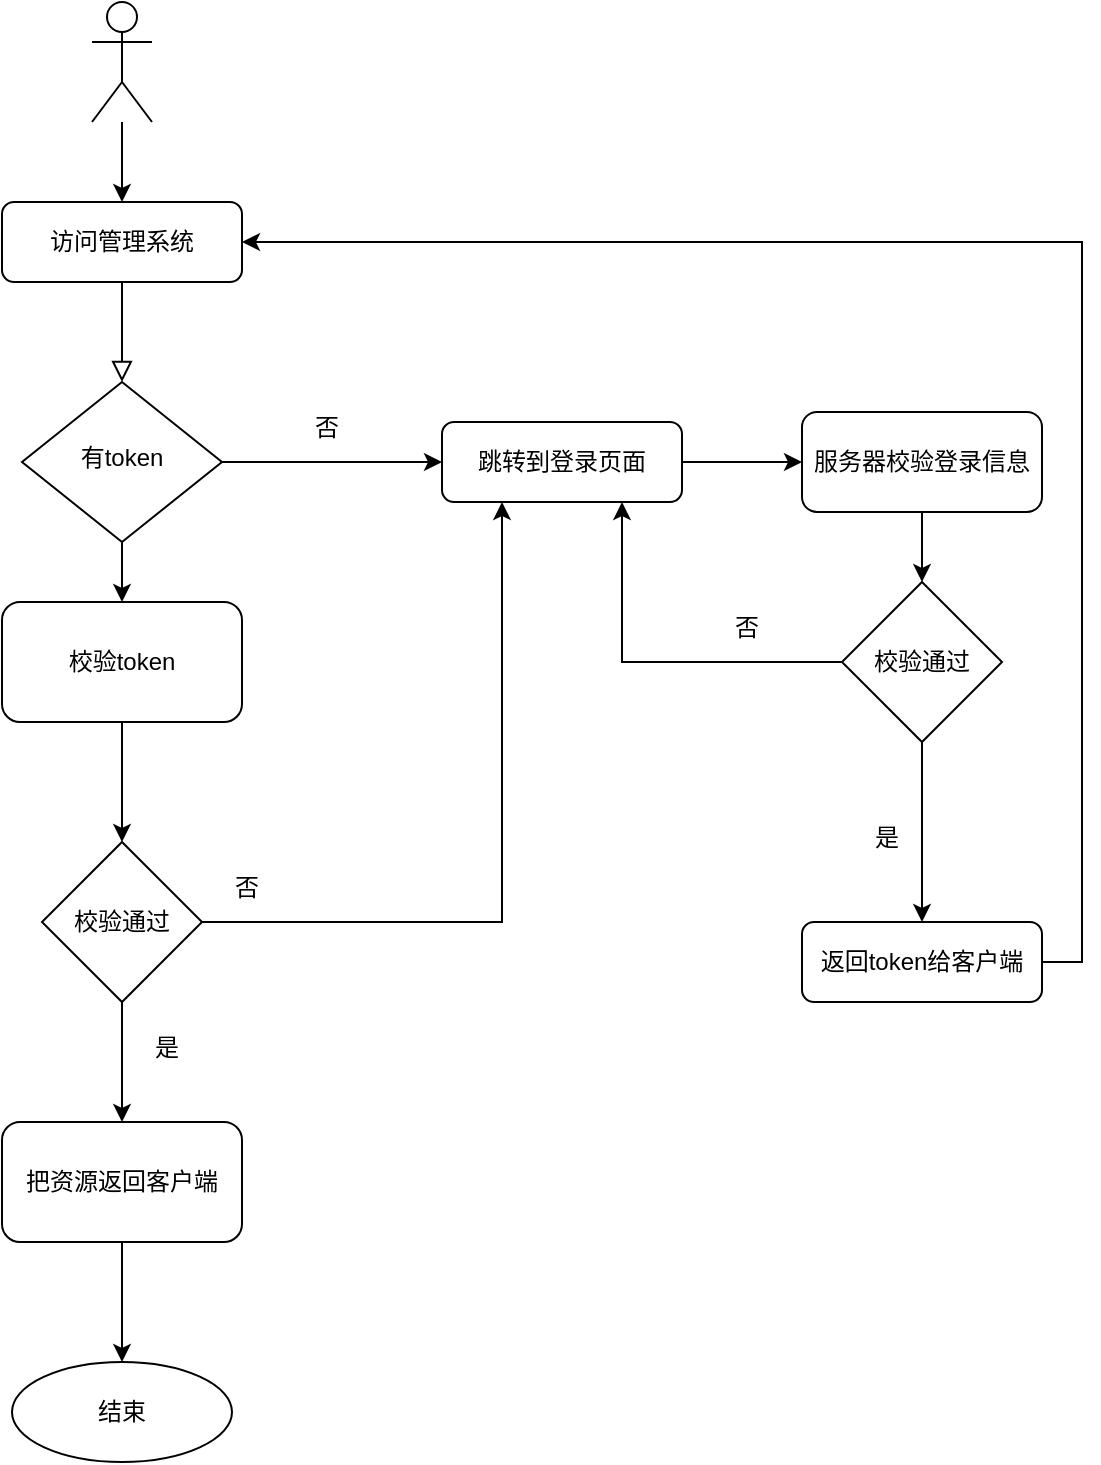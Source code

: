 <mxfile version="20.2.3" type="device"><diagram id="C5RBs43oDa-KdzZeNtuy" name="Page-1"><mxGraphModel dx="1045" dy="851" grid="1" gridSize="10" guides="1" tooltips="1" connect="1" arrows="1" fold="1" page="1" pageScale="1" pageWidth="827" pageHeight="1169" math="0" shadow="0"><root><mxCell id="WIyWlLk6GJQsqaUBKTNV-0"/><mxCell id="WIyWlLk6GJQsqaUBKTNV-1" parent="WIyWlLk6GJQsqaUBKTNV-0"/><mxCell id="WIyWlLk6GJQsqaUBKTNV-2" value="" style="rounded=0;html=1;jettySize=auto;orthogonalLoop=1;fontSize=11;endArrow=block;endFill=0;endSize=8;strokeWidth=1;shadow=0;labelBackgroundColor=none;edgeStyle=orthogonalEdgeStyle;" parent="WIyWlLk6GJQsqaUBKTNV-1" source="WIyWlLk6GJQsqaUBKTNV-3" target="WIyWlLk6GJQsqaUBKTNV-6" edge="1"><mxGeometry relative="1" as="geometry"/></mxCell><mxCell id="WIyWlLk6GJQsqaUBKTNV-3" value="访问管理系统" style="rounded=1;whiteSpace=wrap;html=1;fontSize=12;glass=0;strokeWidth=1;shadow=0;" parent="WIyWlLk6GJQsqaUBKTNV-1" vertex="1"><mxGeometry x="170" y="140" width="120" height="40" as="geometry"/></mxCell><mxCell id="SKrmQjO9HTOVCAXXD1nN-2" style="edgeStyle=orthogonalEdgeStyle;rounded=0;orthogonalLoop=1;jettySize=auto;html=1;exitX=0.5;exitY=1;exitDx=0;exitDy=0;entryX=0.5;entryY=0;entryDx=0;entryDy=0;" edge="1" parent="WIyWlLk6GJQsqaUBKTNV-1" source="WIyWlLk6GJQsqaUBKTNV-6"><mxGeometry relative="1" as="geometry"><mxPoint x="230" y="340" as="targetPoint"/></mxGeometry></mxCell><mxCell id="SKrmQjO9HTOVCAXXD1nN-5" style="edgeStyle=none;rounded=0;orthogonalLoop=1;jettySize=auto;html=1;exitX=1;exitY=0.5;exitDx=0;exitDy=0;entryX=0;entryY=0.5;entryDx=0;entryDy=0;" edge="1" parent="WIyWlLk6GJQsqaUBKTNV-1" source="WIyWlLk6GJQsqaUBKTNV-6" target="WIyWlLk6GJQsqaUBKTNV-7"><mxGeometry relative="1" as="geometry"/></mxCell><mxCell id="WIyWlLk6GJQsqaUBKTNV-6" value="有token" style="rhombus;whiteSpace=wrap;html=1;shadow=0;fontFamily=Helvetica;fontSize=12;align=center;strokeWidth=1;spacing=6;spacingTop=-4;" parent="WIyWlLk6GJQsqaUBKTNV-1" vertex="1"><mxGeometry x="180" y="230" width="100" height="80" as="geometry"/></mxCell><mxCell id="SKrmQjO9HTOVCAXXD1nN-21" style="edgeStyle=none;rounded=0;orthogonalLoop=1;jettySize=auto;html=1;exitX=1;exitY=0.5;exitDx=0;exitDy=0;entryX=0;entryY=0.5;entryDx=0;entryDy=0;" edge="1" parent="WIyWlLk6GJQsqaUBKTNV-1" source="WIyWlLk6GJQsqaUBKTNV-7" target="SKrmQjO9HTOVCAXXD1nN-20"><mxGeometry relative="1" as="geometry"/></mxCell><mxCell id="WIyWlLk6GJQsqaUBKTNV-7" value="跳转到登录页面" style="rounded=1;whiteSpace=wrap;html=1;fontSize=12;glass=0;strokeWidth=1;shadow=0;" parent="WIyWlLk6GJQsqaUBKTNV-1" vertex="1"><mxGeometry x="390" y="250" width="120" height="40" as="geometry"/></mxCell><mxCell id="SKrmQjO9HTOVCAXXD1nN-37" style="edgeStyle=orthogonalEdgeStyle;rounded=0;orthogonalLoop=1;jettySize=auto;html=1;exitX=1;exitY=0.5;exitDx=0;exitDy=0;entryX=1;entryY=0.5;entryDx=0;entryDy=0;" edge="1" parent="WIyWlLk6GJQsqaUBKTNV-1" source="WIyWlLk6GJQsqaUBKTNV-12" target="WIyWlLk6GJQsqaUBKTNV-3"><mxGeometry relative="1" as="geometry"/></mxCell><mxCell id="WIyWlLk6GJQsqaUBKTNV-12" value="返回token给客户端" style="rounded=1;whiteSpace=wrap;html=1;fontSize=12;glass=0;strokeWidth=1;shadow=0;" parent="WIyWlLk6GJQsqaUBKTNV-1" vertex="1"><mxGeometry x="570" y="500" width="120" height="40" as="geometry"/></mxCell><mxCell id="SKrmQjO9HTOVCAXXD1nN-1" style="edgeStyle=orthogonalEdgeStyle;rounded=0;orthogonalLoop=1;jettySize=auto;html=1;entryX=0.5;entryY=0;entryDx=0;entryDy=0;" edge="1" parent="WIyWlLk6GJQsqaUBKTNV-1" source="SKrmQjO9HTOVCAXXD1nN-0" target="WIyWlLk6GJQsqaUBKTNV-3"><mxGeometry relative="1" as="geometry"/></mxCell><mxCell id="SKrmQjO9HTOVCAXXD1nN-0" value="" style="shape=umlActor;verticalLabelPosition=bottom;verticalAlign=top;html=1;outlineConnect=0;" vertex="1" parent="WIyWlLk6GJQsqaUBKTNV-1"><mxGeometry x="215" y="40" width="30" height="60" as="geometry"/></mxCell><mxCell id="SKrmQjO9HTOVCAXXD1nN-4" value="否" style="text;html=1;strokeColor=none;fillColor=none;align=center;verticalAlign=middle;whiteSpace=wrap;rounded=0;" vertex="1" parent="WIyWlLk6GJQsqaUBKTNV-1"><mxGeometry x="320" y="240" width="25" height="25" as="geometry"/></mxCell><mxCell id="SKrmQjO9HTOVCAXXD1nN-10" style="edgeStyle=none;rounded=0;orthogonalLoop=1;jettySize=auto;html=1;exitX=0.5;exitY=1;exitDx=0;exitDy=0;entryX=0.5;entryY=0;entryDx=0;entryDy=0;" edge="1" parent="WIyWlLk6GJQsqaUBKTNV-1" target="SKrmQjO9HTOVCAXXD1nN-15"><mxGeometry relative="1" as="geometry"><mxPoint x="230" y="400" as="sourcePoint"/><mxPoint x="230" y="450" as="targetPoint"/></mxGeometry></mxCell><mxCell id="SKrmQjO9HTOVCAXXD1nN-14" style="edgeStyle=none;rounded=0;orthogonalLoop=1;jettySize=auto;html=1;exitX=0.5;exitY=1;exitDx=0;exitDy=0;" edge="1" parent="WIyWlLk6GJQsqaUBKTNV-1" source="SKrmQjO9HTOVCAXXD1nN-11" target="SKrmQjO9HTOVCAXXD1nN-13"><mxGeometry relative="1" as="geometry"/></mxCell><mxCell id="SKrmQjO9HTOVCAXXD1nN-11" value="把资源返回客户端" style="rounded=1;whiteSpace=wrap;html=1;" vertex="1" parent="WIyWlLk6GJQsqaUBKTNV-1"><mxGeometry x="170" y="600" width="120" height="60" as="geometry"/></mxCell><mxCell id="SKrmQjO9HTOVCAXXD1nN-13" value="结束" style="ellipse;whiteSpace=wrap;html=1;" vertex="1" parent="WIyWlLk6GJQsqaUBKTNV-1"><mxGeometry x="175" y="720" width="110" height="50" as="geometry"/></mxCell><mxCell id="SKrmQjO9HTOVCAXXD1nN-27" style="edgeStyle=none;rounded=0;orthogonalLoop=1;jettySize=auto;html=1;exitX=0.5;exitY=1;exitDx=0;exitDy=0;entryX=0.5;entryY=0;entryDx=0;entryDy=0;" edge="1" parent="WIyWlLk6GJQsqaUBKTNV-1" source="SKrmQjO9HTOVCAXXD1nN-15" target="SKrmQjO9HTOVCAXXD1nN-11"><mxGeometry relative="1" as="geometry"/></mxCell><mxCell id="SKrmQjO9HTOVCAXXD1nN-30" style="edgeStyle=orthogonalEdgeStyle;rounded=0;orthogonalLoop=1;jettySize=auto;html=1;entryX=0.25;entryY=1;entryDx=0;entryDy=0;" edge="1" parent="WIyWlLk6GJQsqaUBKTNV-1" source="SKrmQjO9HTOVCAXXD1nN-15" target="WIyWlLk6GJQsqaUBKTNV-7"><mxGeometry relative="1" as="geometry"/></mxCell><mxCell id="SKrmQjO9HTOVCAXXD1nN-15" value="校验通过" style="rhombus;whiteSpace=wrap;html=1;" vertex="1" parent="WIyWlLk6GJQsqaUBKTNV-1"><mxGeometry x="190" y="460" width="80" height="80" as="geometry"/></mxCell><mxCell id="SKrmQjO9HTOVCAXXD1nN-18" value="校验token" style="rounded=1;whiteSpace=wrap;html=1;" vertex="1" parent="WIyWlLk6GJQsqaUBKTNV-1"><mxGeometry x="170" y="340" width="120" height="60" as="geometry"/></mxCell><mxCell id="SKrmQjO9HTOVCAXXD1nN-19" value="是" style="text;html=1;strokeColor=none;fillColor=none;align=center;verticalAlign=middle;whiteSpace=wrap;rounded=0;" vertex="1" parent="WIyWlLk6GJQsqaUBKTNV-1"><mxGeometry x="240" y="550" width="25" height="25" as="geometry"/></mxCell><mxCell id="SKrmQjO9HTOVCAXXD1nN-23" style="edgeStyle=none;rounded=0;orthogonalLoop=1;jettySize=auto;html=1;exitX=0.5;exitY=1;exitDx=0;exitDy=0;entryX=0.5;entryY=0;entryDx=0;entryDy=0;" edge="1" parent="WIyWlLk6GJQsqaUBKTNV-1" source="SKrmQjO9HTOVCAXXD1nN-20" target="SKrmQjO9HTOVCAXXD1nN-22"><mxGeometry relative="1" as="geometry"/></mxCell><mxCell id="SKrmQjO9HTOVCAXXD1nN-20" value="服务器校验登录信息" style="rounded=1;whiteSpace=wrap;html=1;" vertex="1" parent="WIyWlLk6GJQsqaUBKTNV-1"><mxGeometry x="570" y="245" width="120" height="50" as="geometry"/></mxCell><mxCell id="SKrmQjO9HTOVCAXXD1nN-24" style="edgeStyle=orthogonalEdgeStyle;rounded=0;orthogonalLoop=1;jettySize=auto;html=1;exitX=0;exitY=0.5;exitDx=0;exitDy=0;entryX=0.75;entryY=1;entryDx=0;entryDy=0;" edge="1" parent="WIyWlLk6GJQsqaUBKTNV-1" source="SKrmQjO9HTOVCAXXD1nN-22" target="WIyWlLk6GJQsqaUBKTNV-7"><mxGeometry relative="1" as="geometry"><mxPoint x="480" y="370" as="targetPoint"/></mxGeometry></mxCell><mxCell id="SKrmQjO9HTOVCAXXD1nN-34" style="edgeStyle=orthogonalEdgeStyle;rounded=0;orthogonalLoop=1;jettySize=auto;html=1;exitX=0.5;exitY=1;exitDx=0;exitDy=0;" edge="1" parent="WIyWlLk6GJQsqaUBKTNV-1" source="SKrmQjO9HTOVCAXXD1nN-22" target="WIyWlLk6GJQsqaUBKTNV-12"><mxGeometry relative="1" as="geometry"/></mxCell><mxCell id="SKrmQjO9HTOVCAXXD1nN-22" value="校验通过" style="rhombus;whiteSpace=wrap;html=1;" vertex="1" parent="WIyWlLk6GJQsqaUBKTNV-1"><mxGeometry x="590" y="330" width="80" height="80" as="geometry"/></mxCell><mxCell id="SKrmQjO9HTOVCAXXD1nN-31" value="否" style="text;html=1;strokeColor=none;fillColor=none;align=center;verticalAlign=middle;whiteSpace=wrap;rounded=0;" vertex="1" parent="WIyWlLk6GJQsqaUBKTNV-1"><mxGeometry x="280" y="470" width="25" height="25" as="geometry"/></mxCell><mxCell id="SKrmQjO9HTOVCAXXD1nN-35" value="是" style="text;html=1;strokeColor=none;fillColor=none;align=center;verticalAlign=middle;whiteSpace=wrap;rounded=0;" vertex="1" parent="WIyWlLk6GJQsqaUBKTNV-1"><mxGeometry x="600" y="445" width="25" height="25" as="geometry"/></mxCell><mxCell id="SKrmQjO9HTOVCAXXD1nN-36" value="否" style="text;html=1;strokeColor=none;fillColor=none;align=center;verticalAlign=middle;whiteSpace=wrap;rounded=0;" vertex="1" parent="WIyWlLk6GJQsqaUBKTNV-1"><mxGeometry x="530" y="340" width="25" height="25" as="geometry"/></mxCell></root></mxGraphModel></diagram></mxfile>